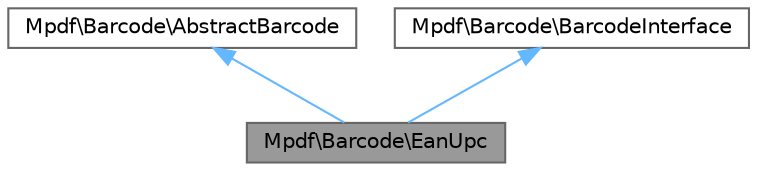 digraph "Mpdf\Barcode\EanUpc"
{
 // LATEX_PDF_SIZE
  bgcolor="transparent";
  edge [fontname=Helvetica,fontsize=10,labelfontname=Helvetica,labelfontsize=10];
  node [fontname=Helvetica,fontsize=10,shape=box,height=0.2,width=0.4];
  Node1 [id="Node000001",label="Mpdf\\Barcode\\EanUpc",height=0.2,width=0.4,color="gray40", fillcolor="grey60", style="filled", fontcolor="black",tooltip=" "];
  Node2 -> Node1 [id="edge1_Node000001_Node000002",dir="back",color="steelblue1",style="solid",tooltip=" "];
  Node2 [id="Node000002",label="Mpdf\\Barcode\\AbstractBarcode",height=0.2,width=0.4,color="gray40", fillcolor="white", style="filled",URL="$classMpdf_1_1Barcode_1_1AbstractBarcode.html",tooltip=" "];
  Node3 -> Node1 [id="edge2_Node000001_Node000003",dir="back",color="steelblue1",style="solid",tooltip=" "];
  Node3 [id="Node000003",label="Mpdf\\Barcode\\BarcodeInterface",height=0.2,width=0.4,color="gray40", fillcolor="white", style="filled",URL="$interfaceMpdf_1_1Barcode_1_1BarcodeInterface.html",tooltip=" "];
}
